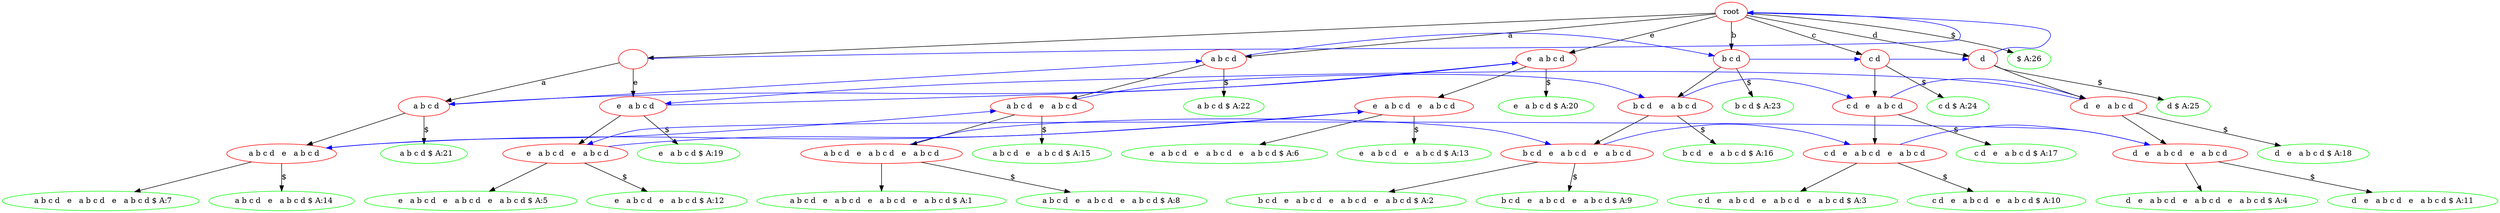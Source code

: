 strict digraph G {
"root" [color=red];
"root" -> " " [label=" "];
" " [color=red];
" " -> "root" [color=blue; constraint=false];
" " -> "  a b c d" [label="a"];
"  a b c d" [color=red];
"  a b c d" -> "a b c d" [color=blue; constraint=false];
"  a b c d" -> "  a b c d   e   a b c d" [label=" "];
"  a b c d   e   a b c d" [color=red];
"  a b c d   e   a b c d" -> "a b c d   e   a b c d" [color=blue; constraint=false];
"  a b c d   e   a b c d" -> "  a b c d   e   a b c d   e   a b c d $ A:7" [label=" "];
"  a b c d   e   a b c d   e   a b c d $ A:7" [color=green];
"  a b c d   e   a b c d" -> "  a b c d   e   a b c d $ A:14" [label="$"];
"  a b c d   e   a b c d $ A:14" [color=green];
"  a b c d" -> "  a b c d $ A:21" [label="$"];
"  a b c d $ A:21" [color=green];
" " -> "  e   a b c d" [label="e"];
"  e   a b c d" [color=red];
"  e   a b c d" -> "e   a b c d" [color=blue; constraint=false];
"  e   a b c d" -> "  e   a b c d   e   a b c d" [label=" "];
"  e   a b c d   e   a b c d" [color=red];
"  e   a b c d   e   a b c d" -> "e   a b c d   e   a b c d" [color=blue; constraint=false];
"  e   a b c d   e   a b c d" -> "  e   a b c d   e   a b c d   e   a b c d $ A:5" [label=" "];
"  e   a b c d   e   a b c d   e   a b c d $ A:5" [color=green];
"  e   a b c d   e   a b c d" -> "  e   a b c d   e   a b c d $ A:12" [label="$"];
"  e   a b c d   e   a b c d $ A:12" [color=green];
"  e   a b c d" -> "  e   a b c d $ A:19" [label="$"];
"  e   a b c d $ A:19" [color=green];
"root" -> "a b c d" [label="a"];
"a b c d" [color=red];
"a b c d" -> "b c d" [color=blue; constraint=false];
"a b c d" -> "a b c d   e   a b c d" [label=" "];
"a b c d   e   a b c d" [color=red];
"a b c d   e   a b c d" -> "b c d   e   a b c d" [color=blue; constraint=false];
"a b c d   e   a b c d" -> "a b c d   e   a b c d   e   a b c d" [label=" "];
"a b c d   e   a b c d   e   a b c d" [color=red];
"a b c d   e   a b c d   e   a b c d" -> "b c d   e   a b c d   e   a b c d" [color=blue; constraint=false];
"a b c d   e   a b c d   e   a b c d" -> "a b c d   e   a b c d   e   a b c d   e   a b c d $ A:1" [label=" "];
"a b c d   e   a b c d   e   a b c d   e   a b c d $ A:1" [color=green];
"a b c d   e   a b c d   e   a b c d" -> "a b c d   e   a b c d   e   a b c d $ A:8" [label="$"];
"a b c d   e   a b c d   e   a b c d $ A:8" [color=green];
"a b c d   e   a b c d" -> "a b c d   e   a b c d $ A:15" [label="$"];
"a b c d   e   a b c d $ A:15" [color=green];
"a b c d" -> "a b c d $ A:22" [label="$"];
"a b c d $ A:22" [color=green];
"root" -> "b c d" [label="b"];
"b c d" [color=red];
"b c d" -> "c d" [color=blue; constraint=false];
"b c d" -> "b c d   e   a b c d" [label=" "];
"b c d   e   a b c d" [color=red];
"b c d   e   a b c d" -> "c d   e   a b c d" [color=blue; constraint=false];
"b c d   e   a b c d" -> "b c d   e   a b c d   e   a b c d" [label=" "];
"b c d   e   a b c d   e   a b c d" [color=red];
"b c d   e   a b c d   e   a b c d" -> "c d   e   a b c d   e   a b c d" [color=blue; constraint=false];
"b c d   e   a b c d   e   a b c d" -> "b c d   e   a b c d   e   a b c d   e   a b c d $ A:2" [label=" "];
"b c d   e   a b c d   e   a b c d   e   a b c d $ A:2" [color=green];
"b c d   e   a b c d   e   a b c d" -> "b c d   e   a b c d   e   a b c d $ A:9" [label="$"];
"b c d   e   a b c d   e   a b c d $ A:9" [color=green];
"b c d   e   a b c d" -> "b c d   e   a b c d $ A:16" [label="$"];
"b c d   e   a b c d $ A:16" [color=green];
"b c d" -> "b c d $ A:23" [label="$"];
"b c d $ A:23" [color=green];
"root" -> "c d" [label="c"];
"c d" [color=red];
"c d" -> "d" [color=blue; constraint=false];
"c d" -> "c d   e   a b c d" [label=" "];
"c d   e   a b c d" [color=red];
"c d   e   a b c d" -> "d   e   a b c d" [color=blue; constraint=false];
"c d   e   a b c d" -> "c d   e   a b c d   e   a b c d" [label=" "];
"c d   e   a b c d   e   a b c d" [color=red];
"c d   e   a b c d   e   a b c d" -> "d   e   a b c d   e   a b c d" [color=blue; constraint=false];
"c d   e   a b c d   e   a b c d" -> "c d   e   a b c d   e   a b c d   e   a b c d $ A:3" [label=" "];
"c d   e   a b c d   e   a b c d   e   a b c d $ A:3" [color=green];
"c d   e   a b c d   e   a b c d" -> "c d   e   a b c d   e   a b c d $ A:10" [label="$"];
"c d   e   a b c d   e   a b c d $ A:10" [color=green];
"c d   e   a b c d" -> "c d   e   a b c d $ A:17" [label="$"];
"c d   e   a b c d $ A:17" [color=green];
"c d" -> "c d $ A:24" [label="$"];
"c d $ A:24" [color=green];
"root" -> "d" [label="d"];
"d" [color=red];
"d" -> "root" [color=blue; constraint=false];
"d" -> "d   e   a b c d" [label=" "];
"d   e   a b c d" [color=red];
"d   e   a b c d" -> "  e   a b c d" [color=blue; constraint=false];
"d   e   a b c d" -> "d   e   a b c d   e   a b c d" [label=" "];
"d   e   a b c d   e   a b c d" [color=red];
"d   e   a b c d   e   a b c d" -> "  e   a b c d   e   a b c d" [color=blue; constraint=false];
"d   e   a b c d   e   a b c d" -> "d   e   a b c d   e   a b c d   e   a b c d $ A:4" [label=" "];
"d   e   a b c d   e   a b c d   e   a b c d $ A:4" [color=green];
"d   e   a b c d   e   a b c d" -> "d   e   a b c d   e   a b c d $ A:11" [label="$"];
"d   e   a b c d   e   a b c d $ A:11" [color=green];
"d   e   a b c d" -> "d   e   a b c d $ A:18" [label="$"];
"d   e   a b c d $ A:18" [color=green];
"d" -> "d $ A:25" [label="$"];
"d $ A:25" [color=green];
"root" -> "e   a b c d" [label="e"];
"e   a b c d" [color=red];
"e   a b c d" -> "  a b c d" [color=blue; constraint=false];
"e   a b c d" -> "e   a b c d   e   a b c d" [label=" "];
"e   a b c d   e   a b c d" [color=red];
"e   a b c d   e   a b c d" -> "  a b c d   e   a b c d" [color=blue; constraint=false];
"e   a b c d   e   a b c d" -> "e   a b c d   e   a b c d   e   a b c d $ A:6" [label=" "];
"e   a b c d   e   a b c d   e   a b c d $ A:6" [color=green];
"e   a b c d   e   a b c d" -> "e   a b c d   e   a b c d $ A:13" [label="$"];
"e   a b c d   e   a b c d $ A:13" [color=green];
"e   a b c d" -> "e   a b c d $ A:20" [label="$"];
"e   a b c d $ A:20" [color=green];
"root" -> "$ A:26" [label="$"];
"$ A:26" [color=green];
}
